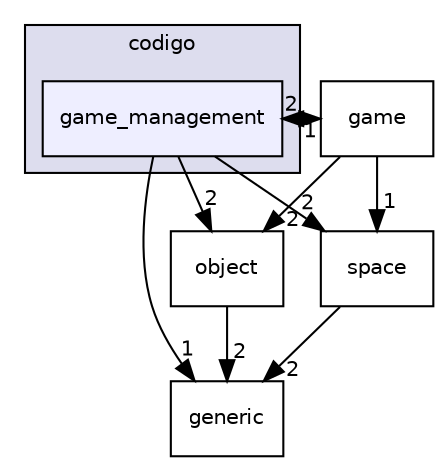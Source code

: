 digraph "codigo/game_management" {
  compound=true
  node [ fontsize="10", fontname="Helvetica"];
  edge [ labelfontsize="10", labelfontname="Helvetica"];
  subgraph clusterdir_4d7be947362df13686123d6563352e9b {
    graph [ bgcolor="#ddddee", pencolor="black", label="codigo" fontname="Helvetica", fontsize="10", URL="dir_4d7be947362df13686123d6563352e9b.html"]
  dir_f3965778b35498acc456b6ce53fd3363 [shape=box, label="game_management", style="filled", fillcolor="#eeeeff", pencolor="black", URL="dir_f3965778b35498acc456b6ce53fd3363.html"];
  }
  dir_ee881082ab34f410105dd7ba0e1d0100 [shape=box label="space" URL="dir_ee881082ab34f410105dd7ba0e1d0100.html"];
  dir_b91f7ad47bcd5e6843d4013bb3558860 [shape=box label="game" URL="dir_b91f7ad47bcd5e6843d4013bb3558860.html"];
  dir_051e70958e5671730c87e7dc760cedd8 [shape=box label="generic" URL="dir_051e70958e5671730c87e7dc760cedd8.html"];
  dir_06dd021dbc17d4a60f5b3079ad96acb2 [shape=box label="object" URL="dir_06dd021dbc17d4a60f5b3079ad96acb2.html"];
  dir_f3965778b35498acc456b6ce53fd3363->dir_ee881082ab34f410105dd7ba0e1d0100 [headlabel="2", labeldistance=1.5 headhref="dir_000006_000015.html"];
  dir_f3965778b35498acc456b6ce53fd3363->dir_b91f7ad47bcd5e6843d4013bb3558860 [headlabel="2", labeldistance=1.5 headhref="dir_000006_000004.html"];
  dir_f3965778b35498acc456b6ce53fd3363->dir_051e70958e5671730c87e7dc760cedd8 [headlabel="1", labeldistance=1.5 headhref="dir_000006_000008.html"];
  dir_f3965778b35498acc456b6ce53fd3363->dir_06dd021dbc17d4a60f5b3079ad96acb2 [headlabel="2", labeldistance=1.5 headhref="dir_000006_000012.html"];
  dir_ee881082ab34f410105dd7ba0e1d0100->dir_051e70958e5671730c87e7dc760cedd8 [headlabel="2", labeldistance=1.5 headhref="dir_000015_000008.html"];
  dir_b91f7ad47bcd5e6843d4013bb3558860->dir_f3965778b35498acc456b6ce53fd3363 [headlabel="1", labeldistance=1.5 headhref="dir_000004_000006.html"];
  dir_b91f7ad47bcd5e6843d4013bb3558860->dir_ee881082ab34f410105dd7ba0e1d0100 [headlabel="1", labeldistance=1.5 headhref="dir_000004_000015.html"];
  dir_b91f7ad47bcd5e6843d4013bb3558860->dir_06dd021dbc17d4a60f5b3079ad96acb2 [headlabel="2", labeldistance=1.5 headhref="dir_000004_000012.html"];
  dir_06dd021dbc17d4a60f5b3079ad96acb2->dir_051e70958e5671730c87e7dc760cedd8 [headlabel="2", labeldistance=1.5 headhref="dir_000012_000008.html"];
}
